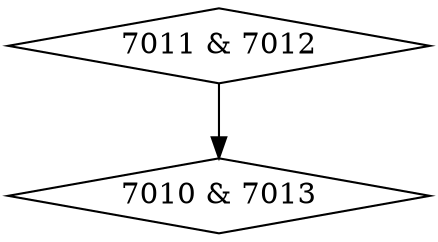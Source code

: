 digraph {
0 [label = "7010 & 7013", shape = diamond];
1 [label = "7011 & 7012", shape = diamond];
1->0;
}
